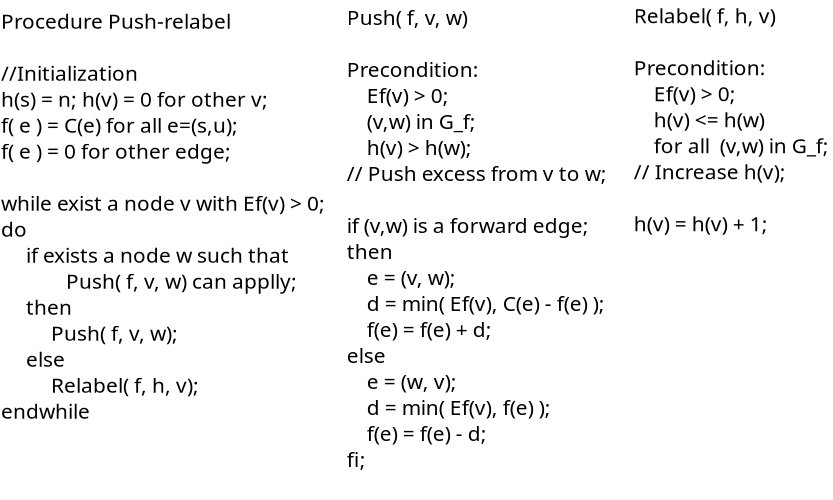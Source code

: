 <?xml version="1.0" encoding="UTF-8"?>
<dia:diagram xmlns:dia="http://www.lysator.liu.se/~alla/dia/">
  <dia:layer name="Background" visible="true">
    <dia:object type="Standard - Text" version="1" id="O0">
      <dia:attribute name="obj_pos">
        <dia:point val="2.8,3.4"/>
      </dia:attribute>
      <dia:attribute name="obj_bb">
        <dia:rectangle val="2.8,2.532;19.451,25.018"/>
      </dia:attribute>
      <dia:attribute name="text">
        <dia:composite type="text">
          <dia:attribute name="string">
            <dia:string>#Procedure Push-relabel

//Initialization
h(s) = n; h(v) = 0 for other v; 
f( e ) = C(e) for all e=(s,u); 
f( e ) = 0 for other edge;

while exist a node v with Ef(v) &gt; 0;
do 
     if exists a node w such that 
             Push( f, v, w) can applly;
     then
          Push( f, v, w); 
     else 
          Relabel( f, h, v); 
endwhile 
#</dia:string>
          </dia:attribute>
          <dia:attribute name="font">
            <dia:font family="sans" style="0" name="Helvetica"/>
          </dia:attribute>
          <dia:attribute name="height">
            <dia:real val="1.3"/>
          </dia:attribute>
          <dia:attribute name="pos">
            <dia:point val="2.8,3.4"/>
          </dia:attribute>
          <dia:attribute name="color">
            <dia:color val="#000000"/>
          </dia:attribute>
          <dia:attribute name="alignment">
            <dia:enum val="0"/>
          </dia:attribute>
        </dia:composite>
      </dia:attribute>
      <dia:attribute name="valign">
        <dia:enum val="3"/>
      </dia:attribute>
    </dia:object>
    <dia:object type="Standard - Text" version="1" id="O1">
      <dia:attribute name="obj_pos">
        <dia:point val="20.09,3.212"/>
      </dia:attribute>
      <dia:attribute name="obj_bb">
        <dia:rectangle val="20.09,2.34;34.206,27.417"/>
      </dia:attribute>
      <dia:attribute name="text">
        <dia:composite type="text">
          <dia:attribute name="string">
            <dia:string>#Push( f, v, w) 

Precondition: 
    Ef(v) &gt; 0; 
    (v,w) in G_f;
    h(v) &gt; h(w);
// Push excess from v to w;

if (v,w) is a forward edge;
then
    e = (v, w); 
    d = min( Ef(v), C(e) - f(e) );
    f(e) = f(e) + d;
else
    e = (w, v);
    d = min( Ef(v), f(e) );
    f(e) = f(e) - d; 
fi; 
#</dia:string>
          </dia:attribute>
          <dia:attribute name="font">
            <dia:font family="sans" style="0" name="Helvetica"/>
          </dia:attribute>
          <dia:attribute name="height">
            <dia:real val="1.3"/>
          </dia:attribute>
          <dia:attribute name="pos">
            <dia:point val="20.09,3.212"/>
          </dia:attribute>
          <dia:attribute name="color">
            <dia:color val="#000000"/>
          </dia:attribute>
          <dia:attribute name="alignment">
            <dia:enum val="0"/>
          </dia:attribute>
        </dia:composite>
      </dia:attribute>
      <dia:attribute name="valign">
        <dia:enum val="3"/>
      </dia:attribute>
    </dia:object>
    <dia:object type="Standard - Text" version="1" id="O2">
      <dia:attribute name="obj_pos">
        <dia:point val="34.44,3.119"/>
      </dia:attribute>
      <dia:attribute name="obj_bb">
        <dia:rectangle val="34.44,2.272;44.702,17.0"/>
      </dia:attribute>
      <dia:attribute name="text">
        <dia:composite type="text">
          <dia:attribute name="string">
            <dia:string>#Relabel( f, h, v) 

Precondition: 
    Ef(v) &gt; 0;
    h(v) &lt;= h(w) 
    for all  (v,w) in G_f;
// Increase h(v);

h(v) = h(v) + 1;
 
#</dia:string>
          </dia:attribute>
          <dia:attribute name="font">
            <dia:font family="sans" style="0" name="Helvetica"/>
          </dia:attribute>
          <dia:attribute name="height">
            <dia:real val="1.3"/>
          </dia:attribute>
          <dia:attribute name="pos">
            <dia:point val="34.44,3.119"/>
          </dia:attribute>
          <dia:attribute name="color">
            <dia:color val="#000000"/>
          </dia:attribute>
          <dia:attribute name="alignment">
            <dia:enum val="0"/>
          </dia:attribute>
        </dia:composite>
      </dia:attribute>
      <dia:attribute name="valign">
        <dia:enum val="3"/>
      </dia:attribute>
    </dia:object>
  </dia:layer>
</dia:diagram>

